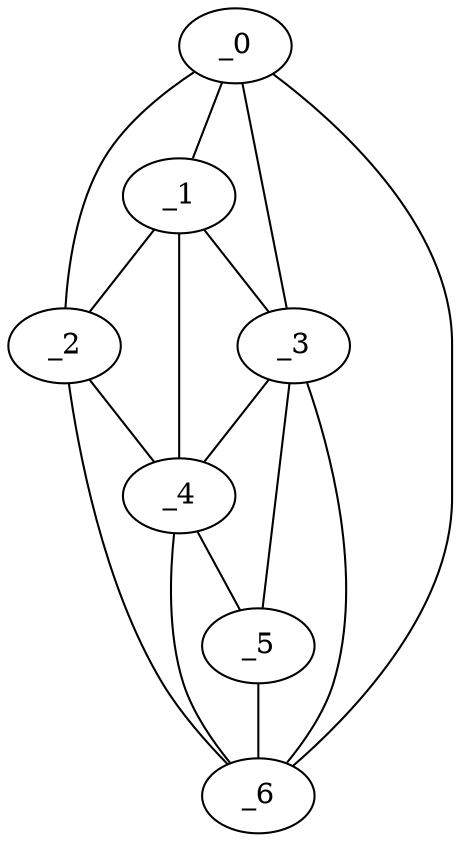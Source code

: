 graph "obj4__60.gxl" {
	_0	 [x=56,
		y=21];
	_1	 [x=65,
		y=32];
	_0 -- _1	 [valence=2];
	_2	 [x=65,
		y=67];
	_0 -- _2	 [valence=1];
	_3	 [x=73,
		y=32];
	_0 -- _3	 [valence=1];
	_6	 [x=101,
		y=37];
	_0 -- _6	 [valence=1];
	_1 -- _2	 [valence=1];
	_1 -- _3	 [valence=1];
	_4	 [x=77,
		y=50];
	_1 -- _4	 [valence=2];
	_2 -- _4	 [valence=2];
	_2 -- _6	 [valence=1];
	_3 -- _4	 [valence=2];
	_5	 [x=81,
		y=44];
	_3 -- _5	 [valence=2];
	_3 -- _6	 [valence=1];
	_4 -- _5	 [valence=1];
	_4 -- _6	 [valence=2];
	_5 -- _6	 [valence=2];
}
